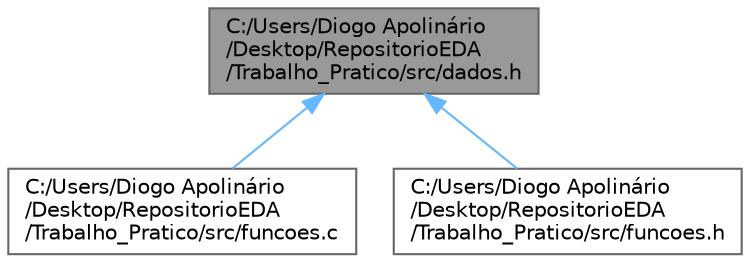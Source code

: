 digraph "C:/Users/Diogo Apolinário/Desktop/RepositorioEDA/Trabalho_Pratico/src/dados.h"
{
 // LATEX_PDF_SIZE
  bgcolor="transparent";
  edge [fontname=Helvetica,fontsize=10,labelfontname=Helvetica,labelfontsize=10];
  node [fontname=Helvetica,fontsize=10,shape=box,height=0.2,width=0.4];
  Node1 [id="Node000001",label="C:/Users/Diogo Apolinário\l/Desktop/RepositorioEDA\l/Trabalho_Pratico/src/dados.h",height=0.2,width=0.4,color="gray40", fillcolor="grey60", style="filled", fontcolor="black",tooltip=" "];
  Node1 -> Node2 [id="edge1_Node000001_Node000002",dir="back",color="steelblue1",style="solid",tooltip=" "];
  Node2 [id="Node000002",label="C:/Users/Diogo Apolinário\l/Desktop/RepositorioEDA\l/Trabalho_Pratico/src/funcoes.c",height=0.2,width=0.4,color="grey40", fillcolor="white", style="filled",URL="$funcoes_8c.html",tooltip=" "];
  Node1 -> Node3 [id="edge2_Node000001_Node000003",dir="back",color="steelblue1",style="solid",tooltip=" "];
  Node3 [id="Node000003",label="C:/Users/Diogo Apolinário\l/Desktop/RepositorioEDA\l/Trabalho_Pratico/src/funcoes.h",height=0.2,width=0.4,color="grey40", fillcolor="white", style="filled",URL="$funcoes_8h.html",tooltip=" "];
}
